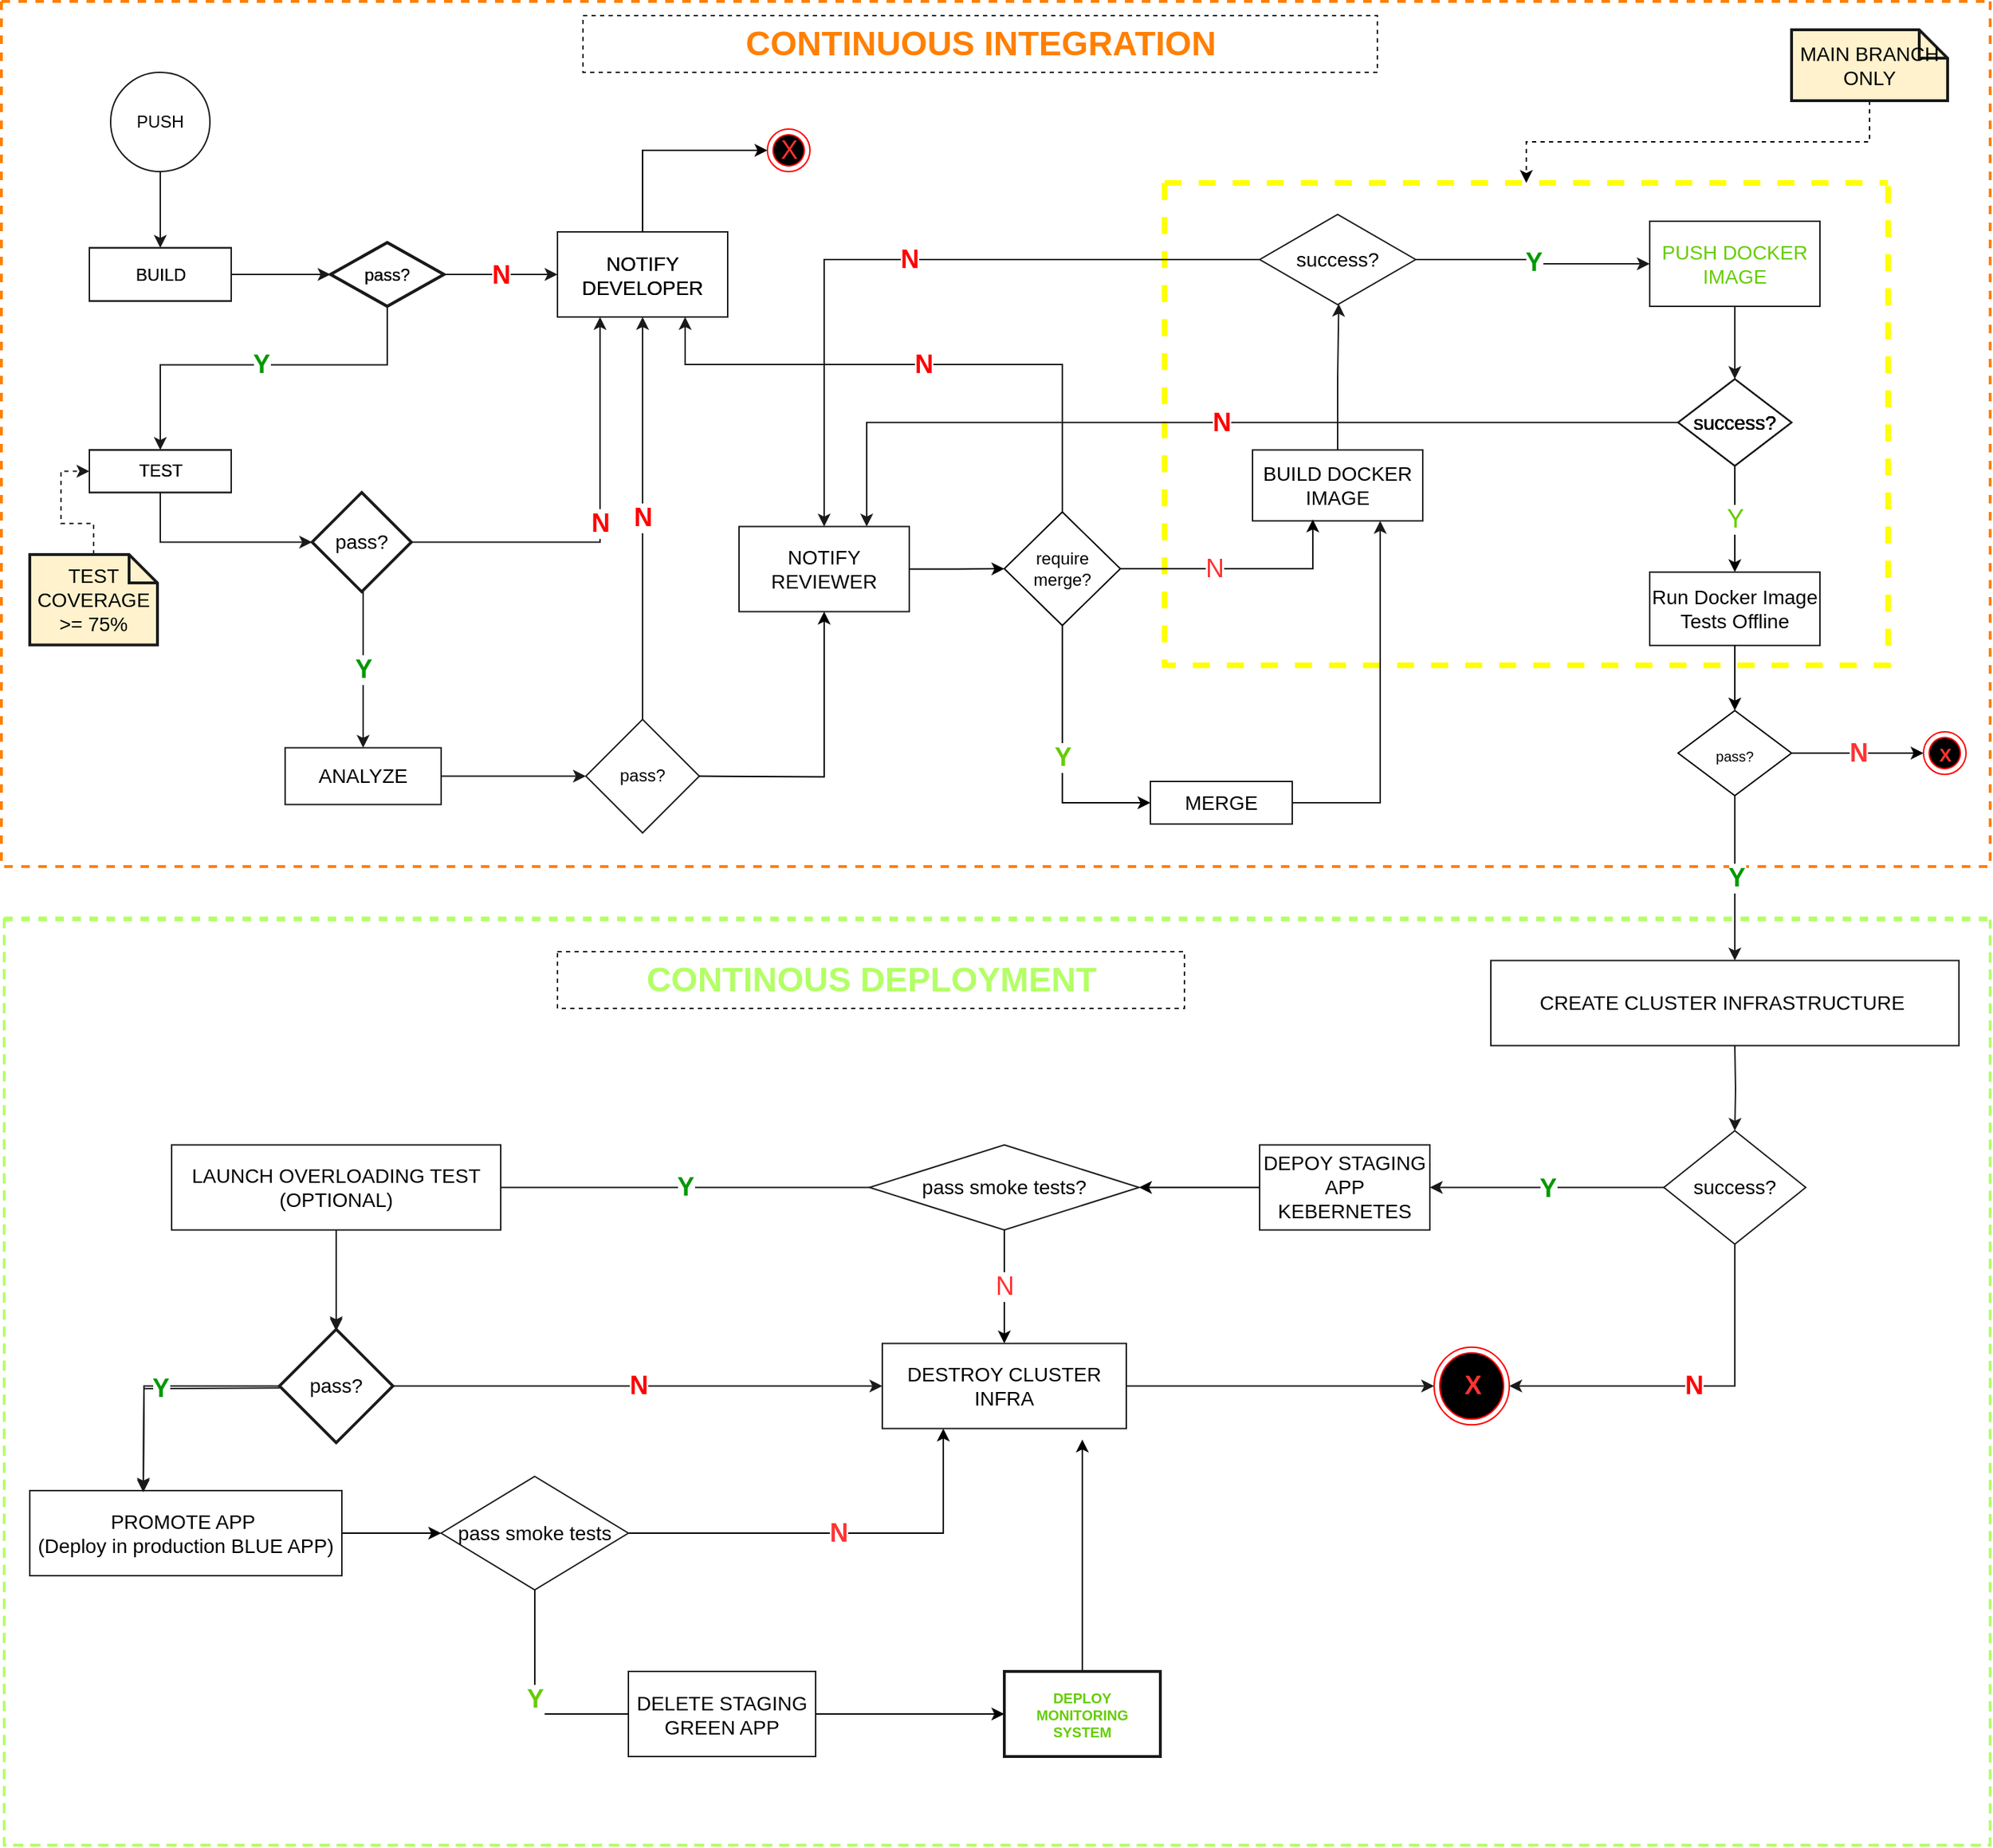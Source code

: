 <mxfile>
    <diagram id="6lG82FxlQla69wCSYWsu" name="build_test_analysis">
        <mxGraphModel dx="2039" dy="1167" grid="1" gridSize="10" guides="1" tooltips="1" connect="1" arrows="1" fold="1" page="1" pageScale="1" pageWidth="1654" pageHeight="2336" background="#ffffff" math="0" shadow="0">
            <root>
                <mxCell id="0"/>
                <mxCell id="1" parent="0"/>
                <mxCell id="74" value="" style="swimlane;startSize=0;dashed=1;fontSize=18;strokeWidth=2;strokeColor=#B3FF66;fontColor=#000000;labelBackgroundColor=none;" parent="1" vertex="1">
                    <mxGeometry x="122" y="726.25" width="1400" height="653.75" as="geometry"/>
                </mxCell>
                <mxCell id="85" value="" style="edgeStyle=orthogonalEdgeStyle;rounded=0;orthogonalLoop=1;jettySize=auto;html=1;fontSize=14;strokeColor=#1A1A1A;fontColor=#000000;" parent="74" source="81" target="84" edge="1">
                    <mxGeometry relative="1" as="geometry"/>
                </mxCell>
                <mxCell id="81" value="LAUNCH OVERLOADING TEST&lt;br&gt;(OPTIONAL)" style="rounded=0;whiteSpace=wrap;html=1;fontSize=14;strokeWidth=1;fillColor=none;strokeColor=#1A1A1A;fontColor=#000000;" parent="74" vertex="1">
                    <mxGeometry x="118" y="160" width="232" height="60" as="geometry"/>
                </mxCell>
                <mxCell id="292" value="N" style="edgeStyle=orthogonalEdgeStyle;rounded=0;orthogonalLoop=1;jettySize=auto;html=1;entryX=0.5;entryY=0;entryDx=0;entryDy=0;fontSize=18;strokeColor=#000000;fontColor=#FF3333;" edge="1" parent="74" source="69" target="88">
                    <mxGeometry relative="1" as="geometry"/>
                </mxCell>
                <mxCell id="69" value="pass smoke tests?" style="rhombus;whiteSpace=wrap;html=1;rounded=0;fontSize=14;strokeColor=#1A1A1A;fontColor=#000000;fillColor=none;" parent="74" vertex="1">
                    <mxGeometry x="610" y="160" width="190" height="60" as="geometry"/>
                </mxCell>
                <mxCell id="82" value="Y" style="edgeStyle=orthogonalEdgeStyle;rounded=0;orthogonalLoop=1;jettySize=auto;html=1;fontSize=18;exitX=0;exitY=0.5;exitDx=0;exitDy=0;fontStyle=1;endArrow=none;strokeColor=#1A1A1A;fontColor=#009900;" parent="74" source="69" target="81" edge="1">
                    <mxGeometry relative="1" as="geometry">
                        <mxPoint x="390" y="190" as="sourcePoint"/>
                        <mxPoint x="98.0" y="373.75" as="targetPoint"/>
                    </mxGeometry>
                </mxCell>
                <mxCell id="86" value="Y" style="edgeStyle=orthogonalEdgeStyle;rounded=0;orthogonalLoop=1;jettySize=auto;html=1;fontSize=18;fontStyle=1;strokeColor=#1A1A1A;fontColor=#009900;" parent="74" source="84" edge="1">
                    <mxGeometry relative="1" as="geometry">
                        <mxPoint x="98" y="403.75" as="targetPoint"/>
                    </mxGeometry>
                </mxCell>
                <mxCell id="89" value="N" style="edgeStyle=orthogonalEdgeStyle;rounded=0;orthogonalLoop=1;jettySize=auto;html=1;fontSize=18;fontStyle=1;strokeColor=#1A1A1A;fontColor=#FF0000;" parent="74" source="84" target="88" edge="1">
                    <mxGeometry relative="1" as="geometry"/>
                </mxCell>
                <mxCell id="84" value="pass?" style="rhombus;whiteSpace=wrap;html=1;rounded=0;fontSize=14;strokeWidth=2;fillColor=none;strokeColor=#1A1A1A;fontColor=#000000;" parent="74" vertex="1">
                    <mxGeometry x="194" y="290" width="80" height="80" as="geometry"/>
                </mxCell>
                <mxCell id="90" style="edgeStyle=orthogonalEdgeStyle;rounded=0;orthogonalLoop=1;jettySize=auto;html=1;entryX=0;entryY=0.5;entryDx=0;entryDy=0;fontSize=18;strokeColor=#1A1A1A;fontColor=#000000;" parent="74" source="88" edge="1" target="248">
                    <mxGeometry relative="1" as="geometry">
                        <mxPoint x="860" y="530" as="targetPoint"/>
                    </mxGeometry>
                </mxCell>
                <mxCell id="88" value="DESTROY CLUSTER INFRA" style="whiteSpace=wrap;html=1;rounded=0;fontSize=14;strokeWidth=1;strokeColor=#1A1A1A;fontColor=#000000;fillColor=none;" parent="74" vertex="1">
                    <mxGeometry x="619" y="300" width="172" height="60" as="geometry"/>
                </mxCell>
                <mxCell id="93" value="success?" style="rhombus;whiteSpace=wrap;html=1;rounded=0;fontSize=14;fillColor=none;strokeColor=#1A1A1A;fontColor=#000000;" parent="74" vertex="1">
                    <mxGeometry x="1180" y="-380" width="80" height="61.25" as="geometry"/>
                </mxCell>
                <mxCell id="248" value="X" style="ellipse;html=1;shape=endState;fillColor=#000000;strokeColor=#ff0000;fontSize=18;fontColor=#FF3333;fontStyle=1" parent="74" vertex="1">
                    <mxGeometry x="1008" y="302.63" width="53" height="54.75" as="geometry"/>
                </mxCell>
                <mxCell id="250" value="CONTINOUS DEPLOYMENT" style="text;fillColor=none;html=1;fontSize=24;fontStyle=1;verticalAlign=middle;align=center;dashed=1;strokeColor=#1A1A1A;fontColor=#B3FF66;" parent="74" vertex="1">
                    <mxGeometry x="390" y="23.75" width="442" height="40" as="geometry"/>
                </mxCell>
                <mxCell id="291" value="N" style="edgeStyle=orthogonalEdgeStyle;rounded=0;orthogonalLoop=1;jettySize=auto;html=1;entryX=0.25;entryY=1;entryDx=0;entryDy=0;fontSize=18;strokeColor=#000000;fontStyle=1;fontColor=#FF3333;" edge="1" parent="74" source="283" target="88">
                    <mxGeometry relative="1" as="geometry"/>
                </mxCell>
                <mxCell id="283" value="pass smoke tests" style="rhombus;whiteSpace=wrap;html=1;rounded=0;fontSize=14;fontColor=#000000;strokeColor=#1A1A1A;fillColor=none;" vertex="1" parent="74">
                    <mxGeometry x="308" y="393.75" width="132" height="80" as="geometry"/>
                </mxCell>
                <mxCell id="299" style="edgeStyle=orthogonalEdgeStyle;rounded=0;orthogonalLoop=1;jettySize=auto;html=1;fontSize=18;fontColor=#FF3333;strokeColor=#000000;" edge="1" parent="74" source="107">
                    <mxGeometry relative="1" as="geometry">
                        <mxPoint x="760" y="367.75" as="targetPoint"/>
                    </mxGeometry>
                </mxCell>
                <mxCell id="107" value="&lt;b style=&quot;font-size: 10px;&quot;&gt;DEPLOY MONITORING SYSTEM&lt;/b&gt;" style="rounded=0;whiteSpace=wrap;html=1;fontSize=10;strokeWidth=2;strokeColor=#1A1A1A;fontColor=#66CC00;" parent="74" vertex="1">
                    <mxGeometry x="705" y="531.26" width="110" height="60" as="geometry"/>
                </mxCell>
                <mxCell id="286" style="edgeStyle=orthogonalEdgeStyle;rounded=0;orthogonalLoop=1;jettySize=auto;html=1;fontSize=13;fontColor=#000000;strokeColor=#000000;entryX=0;entryY=0.5;entryDx=0;entryDy=0;startArrow=none;" edge="1" parent="74" source="289" target="107">
                    <mxGeometry relative="1" as="geometry"/>
                </mxCell>
                <mxCell id="289" value="DELETE STAGING GREEN APP" style="whiteSpace=wrap;html=1;rounded=0;fontSize=14;strokeColor=#1A1A1A;fontColor=#000000;fillColor=none;" vertex="1" parent="74">
                    <mxGeometry x="440" y="531.26" width="132" height="60" as="geometry"/>
                </mxCell>
                <mxCell id="290" value="Y" style="edgeStyle=orthogonalEdgeStyle;rounded=0;orthogonalLoop=1;jettySize=auto;html=1;fontSize=18;strokeColor=#000000;entryX=0;entryY=0.5;entryDx=0;entryDy=0;endArrow=none;exitX=0.5;exitY=1;exitDx=0;exitDy=0;fontStyle=1;fontColor=#66CC00;" edge="1" parent="74" source="283" target="289">
                    <mxGeometry relative="1" as="geometry">
                        <mxPoint x="281.95" y="1273.6" as="sourcePoint"/>
                        <mxPoint x="772" y="1198" as="targetPoint"/>
                    </mxGeometry>
                </mxCell>
                <mxCell id="78" value="" style="swimlane;startSize=0;dashed=1;fontSize=18;strokeWidth=2;fillColor=#FF8000;labelBackgroundColor=none;labelBorderColor=none;strokeColor=#FF8000;fontColor=#000000;" parent="1" vertex="1">
                    <mxGeometry x="120" y="80" width="1402" height="610" as="geometry"/>
                </mxCell>
                <mxCell id="2" value="PUSH" style="ellipse;whiteSpace=wrap;html=1;aspect=fixed;strokeColor=#1A1A1A;fontColor=#000000;fillColor=none;" parent="78" vertex="1">
                    <mxGeometry x="77" y="50" width="70" height="70" as="geometry"/>
                </mxCell>
                <mxCell id="225" style="edgeStyle=orthogonalEdgeStyle;rounded=0;orthogonalLoop=1;jettySize=auto;html=1;entryX=0.5;entryY=0;entryDx=0;entryDy=0;fontSize=14;fontColor=#B3FF66;dashed=1;" parent="78" source="49" target="224" edge="1">
                    <mxGeometry relative="1" as="geometry"/>
                </mxCell>
                <mxCell id="49" value="MAIN BRANCH ONLY" style="shape=note;strokeWidth=2;fontSize=14;size=20;whiteSpace=wrap;html=1;fillColor=#fff2cc;strokeColor=#1A1A1A;fontColor=#000000;" parent="78" vertex="1">
                    <mxGeometry x="1262" y="20" width="110" height="50" as="geometry"/>
                </mxCell>
                <mxCell id="224" value="" style="swimlane;startSize=0;labelBackgroundColor=none;fontSize=14;fontColor=#B3FF66;fillColor=#2a2a2a;dashed=1;strokeWidth=4;strokeColor=#FFFF00;" parent="78" vertex="1">
                    <mxGeometry x="820" y="128" width="510" height="340.125" as="geometry"/>
                </mxCell>
                <mxCell id="234" value="Run Docker Image Tests Offline" style="whiteSpace=wrap;html=1;rounded=0;fontSize=14;fontColor=#000000;strokeColor=#1A1A1A;fillColor=none;" parent="224" vertex="1">
                    <mxGeometry x="342" y="274.38" width="120" height="51.75" as="geometry"/>
                </mxCell>
                <mxCell id="229" value="Y" style="edgeStyle=orthogonalEdgeStyle;rounded=0;orthogonalLoop=1;jettySize=auto;html=1;entryX=0;entryY=0.5;entryDx=0;entryDy=0;strokeColor=#000000;exitX=0.5;exitY=1;exitDx=0;exitDy=0;fontSize=18;fontStyle=1;fontColor=#66CC00;" parent="78" source="227" target="29" edge="1">
                    <mxGeometry relative="1" as="geometry"/>
                </mxCell>
                <mxCell id="227" value="require merge?" style="rhombus;whiteSpace=wrap;html=1;fontColor=#000000;fillColor=none;strokeColor=#000000;" parent="78" vertex="1">
                    <mxGeometry x="707" y="360" width="81.83" height="80" as="geometry"/>
                </mxCell>
                <mxCell id="29" value="MERGE" style="rounded=0;whiteSpace=wrap;html=1;fontSize=14;strokeColor=#1A1A1A;fontColor=#000000;fillColor=none;" parent="78" vertex="1">
                    <mxGeometry x="810" y="550" width="100" height="30" as="geometry"/>
                </mxCell>
                <mxCell id="41" value="TEST COVERAGE &amp;gt;= 75%" style="shape=note;strokeWidth=2;fontSize=14;size=20;whiteSpace=wrap;html=1;fillColor=#fff2cc;strokeColor=#1A1A1A;fontColor=#000000;" parent="78" vertex="1">
                    <mxGeometry x="20" y="390" width="90" height="63.75" as="geometry"/>
                </mxCell>
                <mxCell id="241" value="N" style="edgeStyle=orthogonalEdgeStyle;rounded=0;orthogonalLoop=1;jettySize=auto;html=1;fontSize=18;strokeColor=#000000;fontStyle=1;fontColor=#FF3333;" parent="78" source="236" target="239" edge="1">
                    <mxGeometry relative="1" as="geometry"/>
                </mxCell>
                <mxCell id="236" value="&lt;font size=&quot;1&quot;&gt;pass?&lt;/font&gt;" style="rhombus;whiteSpace=wrap;html=1;fontSize=18;strokeWidth=1;strokeColor=#000000;fillColor=none;fontColor=#000000;" parent="78" vertex="1">
                    <mxGeometry x="1182" y="500" width="80" height="60" as="geometry"/>
                </mxCell>
                <mxCell id="237" style="edgeStyle=orthogonalEdgeStyle;rounded=0;orthogonalLoop=1;jettySize=auto;html=1;fontSize=18;fontColor=#66CC00;strokeColor=#000000;" parent="78" source="234" target="236" edge="1">
                    <mxGeometry relative="1" as="geometry"/>
                </mxCell>
                <mxCell id="239" value="&lt;font color=&quot;#ff3333&quot; style=&quot;font-size: 13px&quot;&gt;X&lt;/font&gt;" style="ellipse;html=1;shape=endState;fillColor=#000000;strokeColor=#ff0000;fontSize=18;fontColor=#66CC00;fontStyle=1" parent="78" vertex="1">
                    <mxGeometry x="1355" y="515" width="30" height="30" as="geometry"/>
                </mxCell>
                <mxCell id="242" value="X" style="ellipse;html=1;shape=endState;fillColor=#000000;strokeColor=#ff0000;fontSize=18;fontColor=#FF3333;" parent="78" vertex="1">
                    <mxGeometry x="540" y="90" width="30" height="30" as="geometry"/>
                </mxCell>
                <mxCell id="77" value="CONTINUOUS INTEGRATION" style="text;fillColor=none;html=1;fontSize=24;fontStyle=1;verticalAlign=middle;align=center;dashed=1;strokeColor=#1A1A1A;fontColor=#FF8000;" parent="78" vertex="1">
                    <mxGeometry x="410" y="10" width="560" height="40" as="geometry"/>
                </mxCell>
                <mxCell id="3" style="edgeStyle=orthogonalEdgeStyle;rounded=0;orthogonalLoop=1;jettySize=auto;html=1;entryX=0.5;entryY=0;entryDx=0;entryDy=0;strokeColor=#1A1A1A;fontColor=#000000;" parent="1" source="2" target="4" edge="1">
                    <mxGeometry relative="1" as="geometry">
                        <mxPoint x="242" y="306.25" as="targetPoint"/>
                    </mxGeometry>
                </mxCell>
                <mxCell id="7" style="edgeStyle=orthogonalEdgeStyle;rounded=0;orthogonalLoop=1;jettySize=auto;html=1;entryX=0;entryY=0.5;entryDx=0;entryDy=0;entryPerimeter=0;strokeColor=#1A1A1A;fontColor=#000000;" parent="1" source="4" target="8" edge="1">
                    <mxGeometry relative="1" as="geometry">
                        <mxPoint x="362" y="311.25" as="targetPoint"/>
                    </mxGeometry>
                </mxCell>
                <mxCell id="13" style="edgeStyle=orthogonalEdgeStyle;rounded=0;orthogonalLoop=1;jettySize=auto;html=1;entryX=0;entryY=0.5;entryDx=0;entryDy=0;entryPerimeter=0;fontSize=14;fontStyle=1;strokeColor=#1A1A1A;fontColor=#000000;" parent="1" source="6" target="11" edge="1">
                    <mxGeometry relative="1" as="geometry">
                        <Array as="points">
                            <mxPoint x="232" y="461.25"/>
                        </Array>
                    </mxGeometry>
                </mxCell>
                <mxCell id="9" value="N" style="edgeStyle=orthogonalEdgeStyle;rounded=0;orthogonalLoop=1;jettySize=auto;html=1;fontSize=18;fontStyle=1;entryX=0;entryY=0.5;entryDx=0;entryDy=0;strokeColor=#1A1A1A;fontColor=#FF0000;" parent="1" source="8" target="12" edge="1">
                    <mxGeometry relative="1" as="geometry">
                        <mxPoint x="602" y="311.25" as="targetPoint"/>
                    </mxGeometry>
                </mxCell>
                <mxCell id="10" value="Y" style="edgeStyle=orthogonalEdgeStyle;rounded=0;orthogonalLoop=1;jettySize=auto;html=1;fontSize=18;fontStyle=1;strokeColor=#1A1A1A;fontColor=#009900;" parent="1" source="8" target="6" edge="1">
                    <mxGeometry relative="1" as="geometry">
                        <Array as="points">
                            <mxPoint x="392" y="336.25"/>
                            <mxPoint x="232" y="336.25"/>
                        </Array>
                    </mxGeometry>
                </mxCell>
                <mxCell id="14" value="N" style="edgeStyle=orthogonalEdgeStyle;rounded=0;orthogonalLoop=1;jettySize=auto;html=1;entryX=0.25;entryY=1;entryDx=0;entryDy=0;fontSize=18;fontStyle=1;strokeColor=#1A1A1A;fontColor=#FF0000;" parent="1" source="11" target="12" edge="1">
                    <mxGeometry relative="1" as="geometry"/>
                </mxCell>
                <mxCell id="73" value="Y" style="edgeStyle=orthogonalEdgeStyle;rounded=0;orthogonalLoop=1;jettySize=auto;html=1;entryX=0.5;entryY=0;entryDx=0;entryDy=0;fontSize=18;fontStyle=1;strokeColor=#1A1A1A;fontColor=#009900;exitX=0.5;exitY=1;exitDx=0;exitDy=0;exitPerimeter=0;" parent="1" source="11" target="16" edge="1">
                    <mxGeometry relative="1" as="geometry">
                        <Array as="points">
                            <mxPoint x="375" y="496"/>
                        </Array>
                    </mxGeometry>
                </mxCell>
                <mxCell id="18" style="edgeStyle=orthogonalEdgeStyle;rounded=0;orthogonalLoop=1;jettySize=auto;html=1;strokeColor=#1A1A1A;fontColor=#000000;" parent="1" source="16" target="17" edge="1">
                    <mxGeometry relative="1" as="geometry"/>
                </mxCell>
                <mxCell id="25" value="N" style="edgeStyle=orthogonalEdgeStyle;rounded=0;orthogonalLoop=1;jettySize=auto;html=1;entryX=0.5;entryY=1;entryDx=0;entryDy=0;fontSize=18;fontStyle=1;strokeColor=#1A1A1A;fontColor=#FF0000;" parent="1" source="17" target="12" edge="1">
                    <mxGeometry relative="1" as="geometry"/>
                </mxCell>
                <mxCell id="23" style="edgeStyle=orthogonalEdgeStyle;rounded=0;orthogonalLoop=1;jettySize=auto;html=1;entryX=0.507;entryY=0.973;entryDx=0;entryDy=0;entryPerimeter=0;fontSize=14;strokeColor=#1A1A1A;fontColor=#000000;" parent="1" source="21" target="22" edge="1">
                    <mxGeometry relative="1" as="geometry"/>
                </mxCell>
                <mxCell id="21" value="BUILD DOCKER IMAGE" style="rounded=0;whiteSpace=wrap;html=1;fontSize=14;strokeColor=#1A1A1A;fontColor=#000000;fillColor=none;" parent="1" vertex="1">
                    <mxGeometry x="1002" y="396.25" width="120" height="50" as="geometry"/>
                </mxCell>
                <mxCell id="24" value="N" style="edgeStyle=orthogonalEdgeStyle;rounded=0;orthogonalLoop=1;jettySize=auto;html=1;fontSize=18;fontStyle=1;entryX=0.5;entryY=0;entryDx=0;entryDy=0;strokeColor=#1A1A1A;fontColor=#FF0000;" parent="1" source="22" target="32" edge="1">
                    <mxGeometry relative="1" as="geometry">
                        <mxPoint x="782" y="426.25" as="targetPoint"/>
                    </mxGeometry>
                </mxCell>
                <mxCell id="26" value="Y" style="edgeStyle=orthogonalEdgeStyle;rounded=0;orthogonalLoop=1;jettySize=auto;html=1;fontSize=18;entryX=0;entryY=0.5;entryDx=0;entryDy=0;fontStyle=1;strokeColor=#1A1A1A;fontColor=#009900;" parent="1" source="22" target="27" edge="1">
                    <mxGeometry relative="1" as="geometry">
                        <mxPoint x="1062" y="369.25" as="targetPoint"/>
                    </mxGeometry>
                </mxCell>
                <mxCell id="22" value="success?" style="html=1;whiteSpace=wrap;aspect=fixed;shape=isoRectangle;fontSize=14;strokeColor=#1A1A1A;fontColor=#000000;fillColor=none;" parent="1" vertex="1">
                    <mxGeometry x="1007" y="229" width="110" height="66" as="geometry"/>
                </mxCell>
                <mxCell id="46" value="" style="edgeStyle=orthogonalEdgeStyle;rounded=0;orthogonalLoop=1;jettySize=auto;html=1;fontSize=14;strokeColor=#1A1A1A;fontColor=#000000;" parent="1" source="27" target="45" edge="1">
                    <mxGeometry relative="1" as="geometry"/>
                </mxCell>
                <mxCell id="31" style="edgeStyle=orthogonalEdgeStyle;rounded=0;orthogonalLoop=1;jettySize=auto;html=1;entryX=0.75;entryY=1;entryDx=0;entryDy=0;fontSize=14;strokeColor=#1A1A1A;fontColor=#000000;" parent="1" source="29" edge="1">
                    <mxGeometry relative="1" as="geometry">
                        <Array as="points">
                            <mxPoint x="1092" y="645"/>
                        </Array>
                        <mxPoint x="1092" y="446.25" as="targetPoint"/>
                    </mxGeometry>
                </mxCell>
                <mxCell id="245" style="edgeStyle=orthogonalEdgeStyle;rounded=0;orthogonalLoop=1;jettySize=auto;html=1;entryX=0;entryY=0.5;entryDx=0;entryDy=0;fontSize=18;fontColor=#FF3333;strokeColor=#000000;" parent="1" source="32" target="227" edge="1">
                    <mxGeometry relative="1" as="geometry"/>
                </mxCell>
                <mxCell id="32" value="NOTIFY REVIEWER" style="rounded=0;whiteSpace=wrap;html=1;fontSize=14;strokeColor=#1A1A1A;fontColor=#000000;fillColor=none;" parent="1" vertex="1">
                    <mxGeometry x="640" y="450.25" width="120" height="60" as="geometry"/>
                </mxCell>
                <mxCell id="37" value="N" style="edgeStyle=orthogonalEdgeStyle;rounded=0;orthogonalLoop=1;jettySize=auto;html=1;entryX=0.75;entryY=1;entryDx=0;entryDy=0;fontSize=18;fontStyle=1;strokeColor=#1A1A1A;fontColor=#FF0000;exitX=0.5;exitY=0;exitDx=0;exitDy=0;" parent="1" source="227" target="12" edge="1">
                    <mxGeometry relative="1" as="geometry">
                        <Array as="points">
                            <mxPoint x="868" y="336"/>
                            <mxPoint x="602" y="336"/>
                        </Array>
                        <mxPoint x="843.2" y="431.25" as="sourcePoint"/>
                    </mxGeometry>
                </mxCell>
                <mxCell id="42" style="edgeStyle=orthogonalEdgeStyle;rounded=0;orthogonalLoop=1;jettySize=auto;html=1;entryX=0;entryY=0.5;entryDx=0;entryDy=0;fontSize=14;dashed=1;strokeColor=#1A1A1A;fontColor=#000000;" parent="1" source="41" target="6" edge="1">
                    <mxGeometry relative="1" as="geometry"/>
                </mxCell>
                <mxCell id="53" value="" style="edgeStyle=orthogonalEdgeStyle;rounded=0;orthogonalLoop=1;jettySize=auto;html=1;fontSize=14;strokeColor=#1A1A1A;fontColor=#000000;" parent="1" target="52" edge="1">
                    <mxGeometry relative="1" as="geometry">
                        <mxPoint x="1342" y="816.25" as="sourcePoint"/>
                    </mxGeometry>
                </mxCell>
                <mxCell id="47" value="N" style="edgeStyle=orthogonalEdgeStyle;rounded=0;orthogonalLoop=1;jettySize=auto;html=1;fontSize=18;exitX=0;exitY=0.5;exitDx=0;exitDy=0;fontStyle=1;strokeColor=#1A1A1A;fontColor=#FF0000;entryX=0.75;entryY=0;entryDx=0;entryDy=0;" parent="1" source="45" target="32" edge="1">
                    <mxGeometry relative="1" as="geometry">
                        <Array as="points">
                            <mxPoint x="730" y="377"/>
                        </Array>
                        <mxPoint x="730" y="430" as="targetPoint"/>
                    </mxGeometry>
                </mxCell>
                <mxCell id="48" value="Y" style="edgeStyle=orthogonalEdgeStyle;rounded=0;orthogonalLoop=1;jettySize=auto;html=1;entryX=0.5;entryY=0;entryDx=0;entryDy=0;fontSize=18;fontStyle=1;strokeColor=#1A1A1A;fontColor=#009900;exitX=0.5;exitY=1;exitDx=0;exitDy=0;" parent="1" source="236" edge="1">
                    <mxGeometry relative="1" as="geometry">
                        <mxPoint x="1342" y="630" as="sourcePoint"/>
                        <mxPoint x="1342" y="756.25" as="targetPoint"/>
                    </mxGeometry>
                </mxCell>
                <mxCell id="45" value="success?" style="rhombus;whiteSpace=wrap;html=1;rounded=0;fontSize=14;fillColor=none;strokeColor=#1A1A1A;fontColor=#000000;" parent="1" vertex="1">
                    <mxGeometry x="1302" y="346.25" width="80" height="61.25" as="geometry"/>
                </mxCell>
                <mxCell id="56" value="Y" style="edgeStyle=orthogonalEdgeStyle;rounded=0;orthogonalLoop=1;jettySize=auto;html=1;fontSize=18;fontStyle=1;strokeColor=#1A1A1A;fontColor=#009900;" parent="1" source="52" edge="1">
                    <mxGeometry relative="1" as="geometry">
                        <mxPoint x="1127" y="916.25" as="targetPoint"/>
                    </mxGeometry>
                </mxCell>
                <mxCell id="75" value="N" style="edgeStyle=orthogonalEdgeStyle;rounded=0;orthogonalLoop=1;jettySize=auto;html=1;fontSize=18;fontStyle=1;strokeColor=#1A1A1A;fontColor=#FF0000;entryX=1;entryY=0.5;entryDx=0;entryDy=0;" parent="1" source="52" edge="1" target="248">
                    <mxGeometry relative="1" as="geometry">
                        <Array as="points">
                            <mxPoint x="1342" y="1056"/>
                        </Array>
                        <mxPoint x="1011.999" y="1286" as="targetPoint"/>
                    </mxGeometry>
                </mxCell>
                <mxCell id="52" value="success?" style="rhombus;whiteSpace=wrap;html=1;rounded=0;fontSize=14;strokeColor=#1A1A1A;fontColor=#000000;fillColor=none;" parent="1" vertex="1">
                    <mxGeometry x="1292" y="876.25" width="100" height="80" as="geometry"/>
                </mxCell>
                <mxCell id="91" value="success?" style="rhombus;whiteSpace=wrap;html=1;rounded=0;fontSize=14;fillColor=none;strokeColor=#1A1A1A;fontColor=#000000;" parent="1" vertex="1">
                    <mxGeometry x="1302" y="346.25" width="80" height="61.25" as="geometry"/>
                </mxCell>
                <mxCell id="4" value="BUILD" style="html=1;dashed=0;whitespace=wrap;fillColor=none;strokeColor=#1A1A1A;fontColor=#000000;" parent="1" vertex="1">
                    <mxGeometry x="182" y="253.75" width="100" height="37.5" as="geometry"/>
                </mxCell>
                <mxCell id="6" value="TEST" style="html=1;dashed=0;whitespace=wrap;fillColor=none;strokeColor=#1A1A1A;fontColor=#000000;" parent="1" vertex="1">
                    <mxGeometry x="182" y="396.25" width="100" height="30" as="geometry"/>
                </mxCell>
                <mxCell id="8" value="pass?" style="strokeWidth=2;html=1;shape=mxgraph.flowchart.decision;whiteSpace=wrap;fillColor=none;strokeColor=#1A1A1A;fontColor=#000000;" parent="1" vertex="1">
                    <mxGeometry x="352" y="250" width="80" height="45" as="geometry"/>
                </mxCell>
                <mxCell id="11" value="pass?" style="strokeWidth=2;html=1;shape=mxgraph.flowchart.decision;whiteSpace=wrap;fontSize=14;strokeColor=#1A1A1A;fontColor=#000000;fillColor=none;" parent="1" vertex="1">
                    <mxGeometry x="339" y="426.25" width="70" height="70" as="geometry"/>
                </mxCell>
                <mxCell id="12" value="NOTIFY DEVELOPER" style="rounded=0;whiteSpace=wrap;html=1;fontSize=14;fillColor=none;strokeColor=#1A1A1A;fontColor=#000000;" parent="1" vertex="1">
                    <mxGeometry x="512" y="242.5" width="120" height="60" as="geometry"/>
                </mxCell>
                <mxCell id="16" value="ANALYZE" style="rounded=0;whiteSpace=wrap;html=1;fontSize=14;strokeColor=#1A1A1A;fontColor=#000000;fillColor=none;" parent="1" vertex="1">
                    <mxGeometry x="320" y="606.25" width="110" height="40" as="geometry"/>
                </mxCell>
                <mxCell id="17" value="pass?" style="rhombus;whiteSpace=wrap;html=1;fillColor=none;strokeColor=#1A1A1A;fontColor=#000000;" parent="1" vertex="1">
                    <mxGeometry x="532" y="586.25" width="80" height="80" as="geometry"/>
                </mxCell>
                <mxCell id="27" value="&lt;font&gt;PUSH DOCKER IMAGE&lt;/font&gt;" style="rounded=0;whiteSpace=wrap;html=1;fontSize=14;strokeColor=#1A1A1A;fontStyle=0;fontColor=#66CC00;fillColor=none;" parent="1" vertex="1">
                    <mxGeometry x="1282" y="235" width="120" height="60" as="geometry"/>
                </mxCell>
                <mxCell id="235" value="Y" style="edgeStyle=orthogonalEdgeStyle;rounded=0;orthogonalLoop=1;jettySize=auto;html=1;fontSize=18;fontColor=#66CC00;strokeColor=#000000;" parent="1" source="100" target="234" edge="1">
                    <mxGeometry relative="1" as="geometry"/>
                </mxCell>
                <mxCell id="100" value="success?" style="rhombus;whiteSpace=wrap;html=1;rounded=0;fontSize=14;strokeColor=#1A1A1A;fontColor=#000000;fillColor=none;" parent="1" vertex="1">
                    <mxGeometry x="1302" y="346.25" width="80" height="61.25" as="geometry"/>
                </mxCell>
                <mxCell id="215" value="BUILD" style="html=1;dashed=0;whitespace=wrap;strokeColor=#1A1A1A;fontColor=#000000;fillColor=none;" parent="1" vertex="1">
                    <mxGeometry x="182" y="253.75" width="100" height="37.5" as="geometry"/>
                </mxCell>
                <mxCell id="216" value="TEST" style="html=1;dashed=0;whitespace=wrap;strokeColor=#1A1A1A;fontColor=#000000;fillColor=none;" parent="1" vertex="1">
                    <mxGeometry x="182" y="396.25" width="100" height="30" as="geometry"/>
                </mxCell>
                <mxCell id="217" value="pass?" style="strokeWidth=2;html=1;shape=mxgraph.flowchart.decision;whiteSpace=wrap;strokeColor=#1A1A1A;fontColor=#000000;fillColor=none;" parent="1" vertex="1">
                    <mxGeometry x="352" y="250" width="80" height="45" as="geometry"/>
                </mxCell>
                <mxCell id="243" style="edgeStyle=orthogonalEdgeStyle;rounded=0;orthogonalLoop=1;jettySize=auto;html=1;entryX=0;entryY=0.5;entryDx=0;entryDy=0;fontSize=18;fontColor=#FF3333;strokeColor=#000000;exitX=0.5;exitY=0;exitDx=0;exitDy=0;" parent="1" source="12" target="242" edge="1">
                    <mxGeometry relative="1" as="geometry"/>
                </mxCell>
                <mxCell id="219" value="NOTIFY DEVELOPER" style="rounded=0;whiteSpace=wrap;html=1;fontSize=14;strokeColor=#1A1A1A;fontColor=#000000;fillColor=none;" parent="1" vertex="1">
                    <mxGeometry x="512" y="242.5" width="120" height="60" as="geometry"/>
                </mxCell>
                <mxCell id="246" style="edgeStyle=orthogonalEdgeStyle;rounded=0;orthogonalLoop=1;jettySize=auto;html=1;fontSize=18;fontColor=#FF3333;strokeColor=#000000;" parent="1" target="32" edge="1">
                    <mxGeometry relative="1" as="geometry">
                        <mxPoint x="611.95" y="626.3" as="sourcePoint"/>
                    </mxGeometry>
                </mxCell>
                <mxCell id="232" style="edgeStyle=orthogonalEdgeStyle;rounded=0;orthogonalLoop=1;jettySize=auto;html=1;entryX=0.354;entryY=0.98;entryDx=0;entryDy=0;fontSize=18;fontColor=#FF3333;strokeColor=#000000;fontStyle=1;entryPerimeter=0;" parent="1" source="227" target="21" edge="1">
                    <mxGeometry relative="1" as="geometry">
                        <mxPoint x="1032" y="446.25" as="targetPoint"/>
                    </mxGeometry>
                </mxCell>
                <mxCell id="233" value="N" style="edgeLabel;html=1;align=center;verticalAlign=middle;resizable=0;points=[];fontSize=18;fontColor=#FF3333;" parent="232" vertex="1" connectable="0">
                    <mxGeometry x="-0.229" relative="1" as="geometry">
                        <mxPoint as="offset"/>
                    </mxGeometry>
                </mxCell>
                <mxCell id="249" value="" style="swimlane;startSize=0;dashed=1;fontSize=18;strokeWidth=2;strokeColor=#B3FF66;fontColor=#000000;labelBackgroundColor=none;" parent="1" vertex="1">
                    <mxGeometry x="122" y="727.5" width="1400" height="652.5" as="geometry"/>
                </mxCell>
                <mxCell id="255" value="" style="edgeStyle=orthogonalEdgeStyle;rounded=0;orthogonalLoop=1;jettySize=auto;html=1;fontSize=14;strokeColor=#1A1A1A;fontColor=#000000;" parent="249" edge="1">
                    <mxGeometry relative="1" as="geometry">
                        <mxPoint x="234" y="220" as="sourcePoint"/>
                        <mxPoint x="234" y="290" as="targetPoint"/>
                    </mxGeometry>
                </mxCell>
                <mxCell id="261" value="Y" style="edgeStyle=orthogonalEdgeStyle;rounded=0;orthogonalLoop=1;jettySize=auto;html=1;fontSize=18;fontStyle=1;strokeColor=#1A1A1A;fontColor=#009900;" parent="249" edge="1">
                    <mxGeometry relative="1" as="geometry">
                        <mxPoint x="194.071" y="330.071" as="sourcePoint"/>
                        <mxPoint x="98" y="403.75" as="targetPoint"/>
                    </mxGeometry>
                </mxCell>
                <mxCell id="284" value="" style="edgeStyle=orthogonalEdgeStyle;rounded=0;orthogonalLoop=1;jettySize=auto;html=1;fontSize=13;fontColor=#000000;strokeColor=#000000;" edge="1" parent="1" source="278" target="283">
                    <mxGeometry relative="1" as="geometry"/>
                </mxCell>
                <mxCell id="278" value="PROMOTE APP&amp;nbsp;&lt;br&gt;(Deploy in production BLUE APP)" style="whiteSpace=wrap;html=1;rounded=0;fontSize=14;strokeColor=#1A1A1A;fontColor=#000000;fillColor=none;" vertex="1" parent="1">
                    <mxGeometry x="140" y="1130" width="220" height="60" as="geometry"/>
                </mxCell>
                <mxCell id="287" style="edgeStyle=orthogonalEdgeStyle;rounded=0;orthogonalLoop=1;jettySize=auto;html=1;entryX=1;entryY=0.5;entryDx=0;entryDy=0;fontSize=13;fontColor=#000000;strokeColor=#000000;" edge="1" parent="1" source="279" target="69">
                    <mxGeometry relative="1" as="geometry"/>
                </mxCell>
                <mxCell id="279" value="DEPOY STAGING APP KEBERNETES" style="whiteSpace=wrap;html=1;rounded=0;fontSize=14;strokeColor=#1A1A1A;fontColor=#000000;fillColor=none;" vertex="1" parent="1">
                    <mxGeometry x="1007" y="886.25" width="120" height="60" as="geometry"/>
                </mxCell>
                <mxCell id="280" value="&lt;font&gt;CREATE CLUSTER INFRASTRUCTURE&amp;nbsp;&lt;/font&gt;" style="rounded=0;whiteSpace=wrap;html=1;fontSize=14;strokeColor=#1A1A1A;fontColor=#000000;fillColor=none;" vertex="1" parent="1">
                    <mxGeometry x="1170" y="756.25" width="330" height="60" as="geometry"/>
                </mxCell>
            </root>
        </mxGraphModel>
    </diagram>
</mxfile>